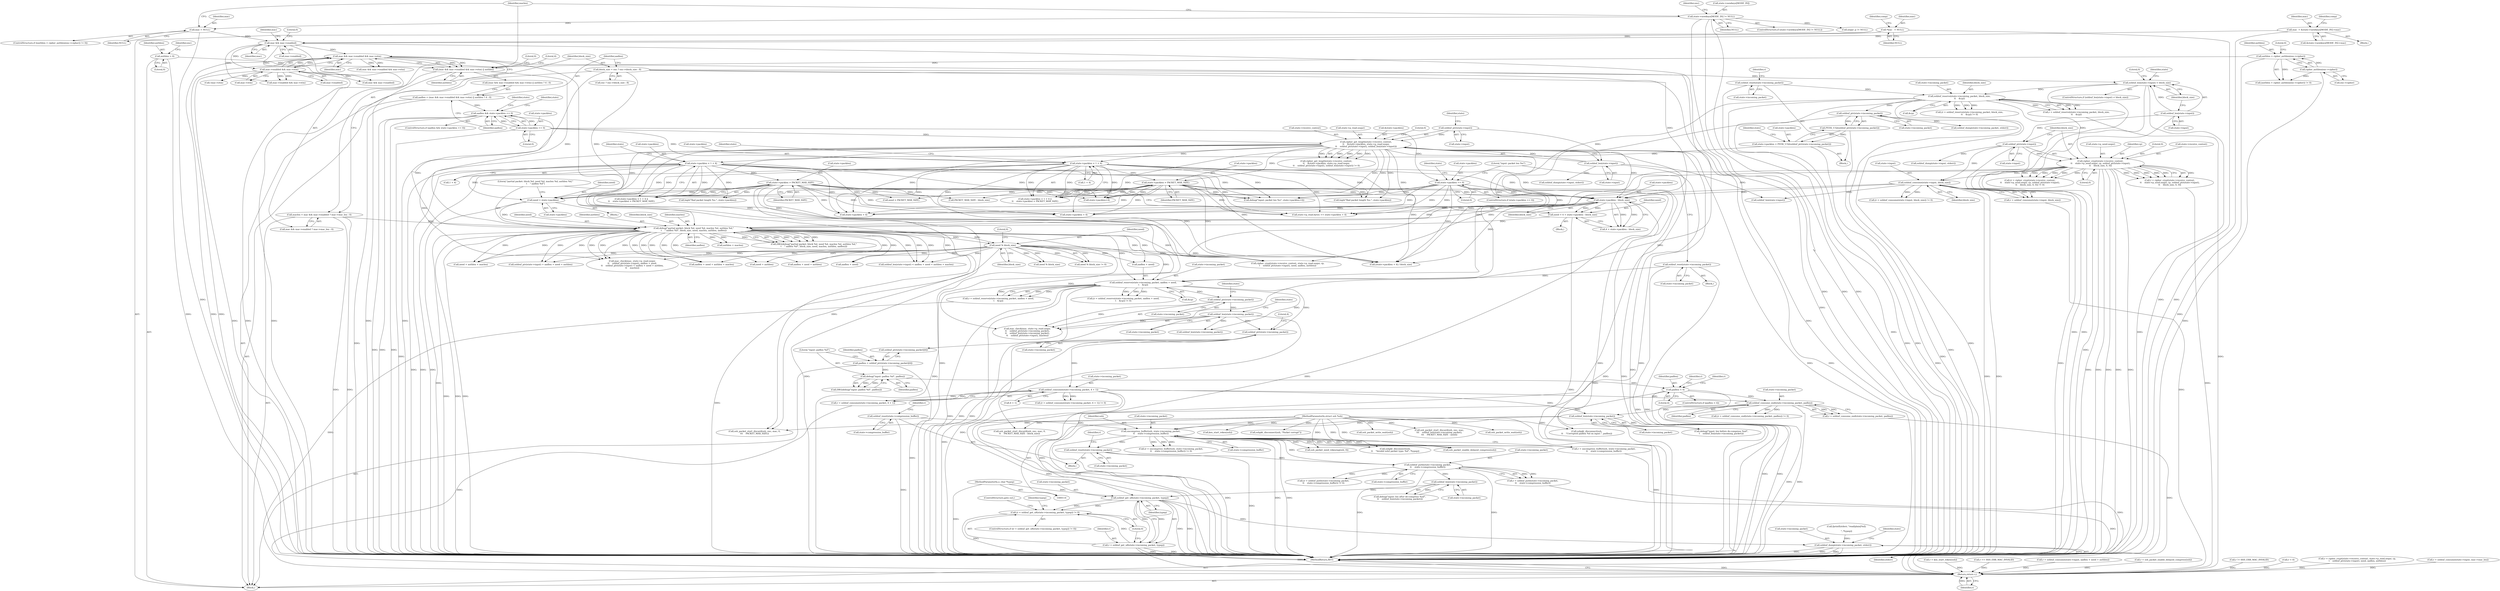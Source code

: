 digraph "0_mindrot_28652bca29046f62c7045e933e6b931de1d16737_0@pointer" {
"1000896" [label="(Call,sshbuf_get_u8(state->incoming_packet, typep))"];
"1000839" [label="(Call,sshbuf_len(state->incoming_packet))"];
"1000829" [label="(Call,sshbuf_consume_end(state->incoming_packet, padlen))"];
"1000818" [label="(Call,sshbuf_consume(state->incoming_packet, 4 + 1))"];
"1000779" [label="(Call,sshbuf_ptr(state->incoming_packet))"];
"1000578" [label="(Call,sshbuf_reserve(state->incoming_packet, aadlen + need,\n\t    &cp))"];
"1000386" [label="(Call,sshbuf_ptr(state->incoming_packet))"];
"1000349" [label="(Call,sshbuf_reserve(state->incoming_packet, block_size,\n\t\t    &cp))"];
"1000341" [label="(Call,sshbuf_reset(state->incoming_packet))"];
"1000333" [label="(Call,sshbuf_len(state->input) < block_size)"];
"1000334" [label="(Call,sshbuf_len(state->input))"];
"1000224" [label="(Call,block_size = enc ? enc->block_size : 8)"];
"1000320" [label="(Call,sshbuf_reset(state->incoming_packet))"];
"1000472" [label="(Call,debug(\"partial packet: block %d, need %d, maclen %d, authlen %d,\"\n\t    \" aadlen %d\", block_size, need, maclen, authlen, aadlen))"];
"1000437" [label="(Call,sshbuf_consume(state->input, block_size))"];
"1000372" [label="(Call,sshbuf_ptr(state->input))"];
"1000362" [label="(Call,cipher_crypt(state->receive_context,\n\t\t    state->p_send.seqnr, cp, sshbuf_ptr(state->input),\n\t\t    block_size, 0, 0))"];
"1000466" [label="(Call,state->packlen - block_size)"];
"1000259" [label="(Call,cipher_get_length(state->receive_context,\n\t\t    &state->packlen, state->p_read.seqnr,\n\t\t    sshbuf_ptr(state->input), sshbuf_len(state->input)))"];
"1000251" [label="(Call,state->packlen == 0)"];
"1000272" [label="(Call,sshbuf_ptr(state->input))"];
"1000276" [label="(Call,sshbuf_len(state->input))"];
"1000285" [label="(Call,state->packlen < 1 + 4)"];
"1000292" [label="(Call,state->packlen > PACKET_MAX_SIZE)"];
"1000392" [label="(Call,state->packlen < 1 + 4)"];
"1000381" [label="(Call,state->packlen = PEEK_U32(sshbuf_ptr(state->incoming_packet)))"];
"1000385" [label="(Call,PEEK_U32(sshbuf_ptr(state->incoming_packet)))"];
"1000399" [label="(Call,state->packlen > PACKET_MAX_SIZE)"];
"1000326" [label="(Call,state->packlen == 0)"];
"1000462" [label="(Call,need = 4 + state->packlen - block_size)"];
"1000455" [label="(Call,need = state->packlen)"];
"1000212" [label="(Call,maclen = mac && mac->enabled ? mac->mac_len : 0)"];
"1000235" [label="(Call,(mac && mac->enabled && mac->etm) || authlen)"];
"1000236" [label="(Call,mac && mac->enabled && mac->etm)"];
"1000215" [label="(Call,mac && mac->enabled)"];
"1000209" [label="(Call,mac = NULL)"];
"1000162" [label="(Call,state->newkeys[MODE_IN] != NULL)"];
"1000143" [label="(Call,*mac   = NULL)"];
"1000180" [label="(Call,mac  = &state->newkeys[MODE_IN]->mac)"];
"1000238" [label="(Call,mac->enabled && mac->etm)"];
"1000202" [label="(Call,authlen = cipher_authlen(enc->cipher))"];
"1000204" [label="(Call,cipher_authlen(enc->cipher))"];
"1000134" [label="(Call,authlen = 0)"];
"1000249" [label="(Call,aadlen && state->packlen == 0)"];
"1000232" [label="(Call,aadlen = (mac && mac->enabled && mac->etm) || authlen ? 4 : 0)"];
"1000481" [label="(Call,need % block_size)"];
"1000654" [label="(Call,sshbuf_len(state->incoming_packet))"];
"1000650" [label="(Call,sshbuf_ptr(state->incoming_packet))"];
"1000789" [label="(Call,padlen < 4)"];
"1000785" [label="(Call,debug(\"input: padlen %d\", padlen))"];
"1000776" [label="(Call,padlen = sshbuf_ptr(state->incoming_packet)[4])"];
"1000888" [label="(Call,sshbuf_len(state->incoming_packet))"];
"1000876" [label="(Call,sshbuf_putb(state->incoming_packet,\n\t\t    state->compression_buffer))"];
"1000868" [label="(Call,sshbuf_reset(state->incoming_packet))"];
"1000858" [label="(Call,uncompress_buffer(ssh, state->incoming_packet,\n\t\t    state->compression_buffer))"];
"1000115" [label="(MethodParameterIn,struct ssh *ssh)"];
"1000850" [label="(Call,sshbuf_reset(state->compression_buffer))"];
"1000116" [label="(MethodParameterIn,u_char *typep)"];
"1000893" [label="(Call,(r = sshbuf_get_u8(state->incoming_packet, typep)) != 0)"];
"1000894" [label="(Call,r = sshbuf_get_u8(state->incoming_packet, typep))"];
"1000998" [label="(Return,return r;)"];
"1000970" [label="(Call,sshbuf_dump(state->incoming_packet, stderr))"];
"1000643" [label="(Call,mac_check(mac, state->p_read.seqnr,\n\t\t    sshbuf_ptr(state->incoming_packet),\n\t\t    sshbuf_len(state->incoming_packet),\n\t\t    sshbuf_ptr(state->input), maclen))"];
"1000990" [label="(Call,r = kex_start_rekex(ssh))"];
"1000797" [label="(Identifier,r)"];
"1000830" [label="(Call,state->incoming_packet)"];
"1000868" [label="(Call,sshbuf_reset(state->incoming_packet))"];
"1000679" [label="(Call,ssh_packet_start_discard(ssh, enc, mac,\n\t\t\t    sshbuf_len(state->incoming_packet),\n\t\t\t    PACKET_MAX_SIZE - need))"];
"1000895" [label="(Identifier,r)"];
"1000585" [label="(Call,&cp)"];
"1000874" [label="(Call,r = sshbuf_putb(state->incoming_packet,\n\t\t    state->compression_buffer))"];
"1000568" [label="(Call,r == SSH_ERR_MAC_INVALID)"];
"1000482" [label="(Identifier,need)"];
"1000435" [label="(Call,r = sshbuf_consume(state->input, block_size))"];
"1000321" [label="(Call,state->incoming_packet)"];
"1000494" [label="(Call,ssh_packet_start_discard(ssh, enc, mac, 0,\n\t\t    PACKET_MAX_SIZE - block_size))"];
"1000200" [label="(ControlStructure,if ((authlen = cipher_authlen(enc->cipher)) != 0))"];
"1000332" [label="(ControlStructure,if (sshbuf_len(state->input) < block_size))"];
"1000660" [label="(Identifier,state)"];
"1000284" [label="(Call,state->packlen < 1 + 4 ||\n\t\t    state->packlen > PACKET_MAX_SIZE)"];
"1000347" [label="(Call,r = sshbuf_reserve(state->incoming_packet, block_size,\n\t\t    &cp))"];
"1000554" [label="(Call,sshbuf_ptr(state->input) + aadlen + need + authlen)"];
"1000971" [label="(Call,state->incoming_packet)"];
"1000256" [label="(Block,)"];
"1000118" [label="(Block,)"];
"1000851" [label="(Call,state->compression_buffer)"];
"1000889" [label="(Call,state->incoming_packet)"];
"1000481" [label="(Call,need % block_size)"];
"1000636" [label="(Call,!mac->etm)"];
"1000249" [label="(Call,aadlen && state->packlen == 0)"];
"1000839" [label="(Call,sshbuf_len(state->incoming_packet))"];
"1000484" [label="(Literal,0)"];
"1000225" [label="(Identifier,block_size)"];
"1000348" [label="(Identifier,r)"];
"1000540" [label="(Call,mac_check(mac, state->p_read.seqnr,\n\t\t    sshbuf_ptr(state->input), aadlen + need,\n\t\t    sshbuf_ptr(state->input) + aadlen + need + authlen,\n\t\t    maclen))"];
"1000833" [label="(Identifier,padlen)"];
"1000210" [label="(Identifier,mac)"];
"1000614" [label="(Call,r = sshbuf_consume(state->input, aadlen + need + authlen))"];
"1000331" [label="(Block,)"];
"1000900" [label="(Identifier,typep)"];
"1000171" [label="(Identifier,enc)"];
"1000499" [label="(Call,PACKET_MAX_SIZE - block_size)"];
"1000463" [label="(Identifier,need)"];
"1000278" [label="(Identifier,state)"];
"1000873" [label="(Call,(r = sshbuf_putb(state->incoming_packet,\n\t\t    state->compression_buffer)) != 0)"];
"1000859" [label="(Identifier,ssh)"];
"1000894" [label="(Call,r = sshbuf_get_u8(state->incoming_packet, typep))"];
"1000927" [label="(Call,sshpkt_disconnect(ssh,\n\t\t    \"Invalid ssh2 packet type: %d\", *typep))"];
"1000246" [label="(Literal,4)"];
"1000849" [label="(Block,)"];
"1000212" [label="(Call,maclen = mac && mac->enabled ? mac->mac_len : 0)"];
"1000289" [label="(Call,1 + 4)"];
"1000787" [label="(Identifier,padlen)"];
"1001000" [label="(MethodReturn,RET)"];
"1000869" [label="(Call,state->incoming_packet)"];
"1000771" [label="(Call,state->packlen + 4)"];
"1000455" [label="(Call,need = state->packlen)"];
"1000886" [label="(Call,debug(\"input: len after de-compress %zd\",\n\t\t    sshbuf_len(state->incoming_packet)))"];
"1000877" [label="(Call,state->incoming_packet)"];
"1000472" [label="(Call,debug(\"partial packet: block %d, need %d, maclen %d, authlen %d,\"\n\t    \" aadlen %d\", block_size, need, maclen, authlen, aadlen))"];
"1000134" [label="(Call,authlen = 0)"];
"1000161" [label="(ControlStructure,if (state->newkeys[MODE_IN] != NULL))"];
"1000777" [label="(Identifier,padlen)"];
"1000259" [label="(Call,cipher_get_length(state->receive_context,\n\t\t    &state->packlen, state->p_read.seqnr,\n\t\t    sshbuf_ptr(state->input), sshbuf_len(state->input)))"];
"1000628" [label="(Call,mac && mac->enabled)"];
"1000888" [label="(Call,sshbuf_len(state->incoming_packet))"];
"1000234" [label="(Call,(mac && mac->enabled && mac->etm) || authlen ? 4 : 0)"];
"1000875" [label="(Identifier,r)"];
"1000478" [label="(Identifier,aadlen)"];
"1000333" [label="(Call,sshbuf_len(state->input) < block_size)"];
"1000902" [label="(ControlStructure,goto out;)"];
"1000371" [label="(Identifier,cp)"];
"1000561" [label="(Call,need + authlen)"];
"1000759" [label="(Call,state->packlen + 4)"];
"1000936" [label="(Call,ssh_packet_write_wait(ssh))"];
"1000381" [label="(Call,state->packlen = PEEK_U32(sshbuf_ptr(state->incoming_packet)))"];
"1000343" [label="(Identifier,state)"];
"1000819" [label="(Call,state->incoming_packet)"];
"1000377" [label="(Literal,0)"];
"1000837" [label="(Call,debug(\"input: len before de-compress %zd\",\n\t    sshbuf_len(state->incoming_packet)))"];
"1000292" [label="(Call,state->packlen > PACKET_MAX_SIZE)"];
"1000445" [label="(Call,debug(\"input: packet len %u\", state->packlen+4))"];
"1000394" [label="(Identifier,state)"];
"1000242" [label="(Call,mac->etm)"];
"1000328" [label="(Identifier,state)"];
"1000957" [label="(Call,r = ssh_packet_enable_delayed_compress(ssh))"];
"1000280" [label="(Literal,0)"];
"1000860" [label="(Call,state->incoming_packet)"];
"1000116" [label="(MethodParameterIn,u_char *typep)"];
"1000403" [label="(Identifier,PACKET_MAX_SIZE)"];
"1000245" [label="(Identifier,authlen)"];
"1000666" [label="(Call,r != SSH_ERR_MAC_INVALID)"];
"1000474" [label="(Identifier,block_size)"];
"1000393" [label="(Call,state->packlen)"];
"1000180" [label="(Call,mac  = &state->newkeys[MODE_IN]->mac)"];
"1000144" [label="(Identifier,mac)"];
"1000446" [label="(Literal,\"input: packet len %u\")"];
"1000508" [label="(Call,aadlen + need + authlen + maclen)"];
"1000303" [label="(Call,logit(\"Bad packet length %u.\", state->packlen))"];
"1000325" [label="(ControlStructure,if (state->packlen == 0))"];
"1000959" [label="(Call,ssh_packet_enable_delayed_compress(ssh))"];
"1000758" [label="(Call,(state->packlen + 4) / block_size)"];
"1000712" [label="(Call,seqnr_p != NULL)"];
"1000205" [label="(Call,enc->cipher)"];
"1000992" [label="(Call,kex_start_rekex(ssh))"];
"1000962" [label="(Call,r = 0)"];
"1000434" [label="(Call,(r = sshbuf_consume(state->input, block_size)) != 0)"];
"1000790" [label="(Identifier,padlen)"];
"1000466" [label="(Call,state->packlen - block_size)"];
"1000470" [label="(Identifier,block_size)"];
"1000203" [label="(Identifier,authlen)"];
"1000335" [label="(Call,state->input)"];
"1000822" [label="(Call,4 + 1)"];
"1000226" [label="(Call,enc ? enc->block_size : 8)"];
"1000551" [label="(Call,aadlen + need)"];
"1000476" [label="(Identifier,maclen)"];
"1000462" [label="(Call,need = 4 + state->packlen - block_size)"];
"1000334" [label="(Call,sshbuf_len(state->input))"];
"1000788" [label="(ControlStructure,if (padlen < 4))"];
"1000650" [label="(Call,sshbuf_ptr(state->incoming_packet))"];
"1000261" [label="(Identifier,state)"];
"1000981" [label="(Call,ssh_packet_need_rekeying(ssh, 0))"];
"1000473" [label="(Literal,\"partial packet: block %d, need %d, maclen %d, authlen %d,\"\n\t    \" aadlen %d\")"];
"1000818" [label="(Call,sshbuf_consume(state->incoming_packet, 4 + 1))"];
"1000202" [label="(Call,authlen = cipher_authlen(enc->cipher))"];
"1000162" [label="(Call,state->newkeys[MODE_IN] != NULL)"];
"1000143" [label="(Call,*mac   = NULL)"];
"1000490" [label="(Call,need % block_size)"];
"1000901" [label="(Literal,0)"];
"1000438" [label="(Call,state->input)"];
"1000216" [label="(Identifier,mac)"];
"1000784" [label="(Call,DBG(debug(\"input: padlen %d\", padlen)))"];
"1000285" [label="(Call,state->packlen < 1 + 4)"];
"1000815" [label="(Call,(r = sshbuf_consume(state->incoming_packet, 4 + 1)) != 0)"];
"1000475" [label="(Identifier,need)"];
"1000829" [label="(Call,sshbuf_consume_end(state->incoming_packet, padlen))"];
"1000576" [label="(Call,r = sshbuf_reserve(state->incoming_packet, aadlen + need,\n\t    &cp))"];
"1000247" [label="(Literal,0)"];
"1000526" [label="(Call,mac && mac->enabled && mac->etm)"];
"1000238" [label="(Call,mac->enabled && mac->etm)"];
"1000998" [label="(Return,return r;)"];
"1000970" [label="(Call,sshbuf_dump(state->incoming_packet, stderr))"];
"1000277" [label="(Call,state->input)"];
"1000250" [label="(Identifier,aadlen)"];
"1000504" [label="(Call,sshbuf_len(state->input))"];
"1000582" [label="(Call,aadlen + need)"];
"1000376" [label="(Identifier,block_size)"];
"1000779" [label="(Call,sshbuf_ptr(state->incoming_packet))"];
"1000786" [label="(Literal,\"input: padlen %d\")"];
"1000191" [label="(Identifier,comp)"];
"1000392" [label="(Call,state->packlen < 1 + 4)"];
"1000140" [label="(Identifier,enc)"];
"1000441" [label="(Identifier,block_size)"];
"1000260" [label="(Call,state->receive_context)"];
"1000273" [label="(Call,state->input)"];
"1000863" [label="(Call,state->compression_buffer)"];
"1000232" [label="(Call,aadlen = (mac && mac->enabled && mac->etm) || authlen ? 4 : 0)"];
"1000880" [label="(Call,state->compression_buffer)"];
"1000251" [label="(Call,state->packlen == 0)"];
"1000575" [label="(Call,(r = sshbuf_reserve(state->incoming_packet, aadlen + need,\n\t    &cp)) != 0)"];
"1000683" [label="(Call,sshbuf_len(state->incoming_packet))"];
"1000148" [label="(Identifier,comp)"];
"1000233" [label="(Identifier,aadlen)"];
"1000965" [label="(Call,fprintf(stderr, \"read/plain[%d]:\r\n\", *typep))"];
"1000363" [label="(Call,state->receive_context)"];
"1000457" [label="(Call,state->packlen)"];
"1000480" [label="(Call,need % block_size != 0)"];
"1000456" [label="(Identifier,need)"];
"1000385" [label="(Call,PEEK_U32(sshbuf_ptr(state->incoming_packet)))"];
"1000213" [label="(Identifier,maclen)"];
"1000856" [label="(Call,r = uncompress_buffer(ssh, state->incoming_packet,\n\t\t    state->compression_buffer))"];
"1000897" [label="(Call,state->incoming_packet)"];
"1000208" [label="(Literal,0)"];
"1000906" [label="(Identifier,typep)"];
"1000776" [label="(Call,padlen = sshbuf_ptr(state->incoming_packet)[4])"];
"1000827" [label="(Call,r = sshbuf_consume_end(state->incoming_packet, padlen))"];
"1000362" [label="(Call,cipher_crypt(state->receive_context,\n\t\t    state->p_send.seqnr, cp, sshbuf_ptr(state->input),\n\t\t    block_size, 0, 0))"];
"1000512" [label="(Call,authlen + maclen)"];
"1000400" [label="(Call,state->packlen)"];
"1000366" [label="(Call,state->p_send.seqnr)"];
"1000330" [label="(Literal,0)"];
"1000215" [label="(Call,mac && mac->enabled)"];
"1000656" [label="(Identifier,state)"];
"1000785" [label="(Call,debug(\"input: padlen %d\", padlen))"];
"1000651" [label="(Call,state->incoming_packet)"];
"1000326" [label="(Call,state->packlen == 0)"];
"1000267" [label="(Call,state->p_read.seqnr)"];
"1000896" [label="(Call,sshbuf_get_u8(state->incoming_packet, typep))"];
"1000454" [label="(Block,)"];
"1000391" [label="(Call,state->packlen < 1 + 4 ||\n\t\t    state->packlen > PACKET_MAX_SIZE)"];
"1000778" [label="(Call,sshbuf_ptr(state->incoming_packet)[4])"];
"1000217" [label="(Call,mac->enabled)"];
"1000789" [label="(Call,padlen < 4)"];
"1000893" [label="(Call,(r = sshbuf_get_u8(state->incoming_packet, typep)) != 0)"];
"1000360" [label="(Call,r = cipher_crypt(state->receive_context,\n\t\t    state->p_send.seqnr, cp, sshbuf_ptr(state->input),\n\t\t    block_size, 0, 0))"];
"1000876" [label="(Call,sshbuf_putb(state->incoming_packet,\n\t\t    state->compression_buffer))"];
"1000341" [label="(Call,sshbuf_reset(state->incoming_packet))"];
"1000350" [label="(Call,state->incoming_packet)"];
"1000204" [label="(Call,cipher_authlen(enc->cipher))"];
"1000135" [label="(Identifier,authlen)"];
"1000201" [label="(Call,(authlen = cipher_authlen(enc->cipher)) != 0)"];
"1000239" [label="(Call,mac->enabled)"];
"1000382" [label="(Call,state->packlen)"];
"1000399" [label="(Call,state->packlen > PACKET_MAX_SIZE)"];
"1000168" [label="(Identifier,NULL)"];
"1000182" [label="(Call,&state->newkeys[MODE_IN]->mac)"];
"1000272" [label="(Call,sshbuf_ptr(state->input))"];
"1000298" [label="(Call,sshbuf_dump(state->input, stderr))"];
"1000258" [label="(Call,cipher_get_length(state->receive_context,\n\t\t    &state->packlen, state->p_read.seqnr,\n\t\t    sshbuf_ptr(state->input), sshbuf_len(state->input)) != 0)"];
"1000857" [label="(Identifier,r)"];
"1000349" [label="(Call,sshbuf_reserve(state->incoming_packet, block_size,\n\t\t    &cp))"];
"1000855" [label="(Call,(r = uncompress_buffer(ssh, state->incoming_packet,\n\t\t    state->compression_buffer)) != 0)"];
"1000346" [label="(Call,(r = sshbuf_reserve(state->incoming_packet, block_size,\n\t\t    &cp)) != 0)"];
"1000999" [label="(Identifier,r)"];
"1000655" [label="(Call,state->incoming_packet)"];
"1000276" [label="(Call,sshbuf_len(state->input))"];
"1000401" [label="(Identifier,state)"];
"1000591" [label="(Call,r = cipher_crypt(state->receive_context, state->p_read.seqnr, cp,\n\t    sshbuf_ptr(state->input), need, aadlen, authlen))"];
"1000850" [label="(Call,sshbuf_reset(state->compression_buffer))"];
"1000373" [label="(Call,state->input)"];
"1000223" [label="(Literal,0)"];
"1000593" [label="(Call,cipher_crypt(state->receive_context, state->p_read.seqnr, cp,\n\t    sshbuf_ptr(state->input), need, aadlen, authlen))"];
"1000237" [label="(Identifier,mac)"];
"1000296" [label="(Identifier,PACKET_MAX_SIZE)"];
"1000235" [label="(Call,(mac && mac->enabled && mac->etm) || authlen)"];
"1000559" [label="(Call,aadlen + need + authlen)"];
"1000169" [label="(Block,)"];
"1000798" [label="(Call,sshpkt_disconnect(ssh,\n\t\t    \"Corrupted padlen %d on input.\", padlen))"];
"1000145" [label="(Identifier,NULL)"];
"1000263" [label="(Call,&state->packlen)"];
"1000437" [label="(Call,sshbuf_consume(state->input, block_size))"];
"1000214" [label="(Call,mac && mac->enabled ? mac->mac_len : 0)"];
"1000293" [label="(Call,state->packlen)"];
"1000327" [label="(Call,state->packlen)"];
"1000654" [label="(Call,sshbuf_len(state->incoming_packet))"];
"1000387" [label="(Call,state->incoming_packet)"];
"1000248" [label="(ControlStructure,if (aadlen && state->packlen == 0))"];
"1000464" [label="(Call,4 + state->packlen - block_size)"];
"1000336" [label="(Identifier,state)"];
"1000286" [label="(Call,state->packlen)"];
"1000471" [label="(Call,DBG(debug(\"partial packet: block %d, need %d, maclen %d, authlen %d,\"\n\t    \" aadlen %d\", block_size, need, maclen, authlen, aadlen)))"];
"1000386" [label="(Call,sshbuf_ptr(state->incoming_packet))"];
"1000252" [label="(Call,state->packlen)"];
"1000765" [label="(Call,state->p_read.bytes += state->packlen + 4)"];
"1000408" [label="(Call,sshbuf_dump(state->input, stderr))"];
"1000579" [label="(Call,state->incoming_packet)"];
"1000224" [label="(Call,block_size = enc ? enc->block_size : 8)"];
"1000354" [label="(Call,&cp)"];
"1000780" [label="(Call,state->incoming_packet)"];
"1000338" [label="(Identifier,block_size)"];
"1000294" [label="(Identifier,state)"];
"1000447" [label="(Call,state->packlen+4)"];
"1000342" [label="(Call,state->incoming_packet)"];
"1000427" [label="(Call,ssh_packet_start_discard(ssh, enc, mac, 0,\n\t\t\t    PACKET_MAX_SIZE))"];
"1000461" [label="(Block,)"];
"1000221" [label="(Identifier,mac)"];
"1000816" [label="(Call,r = sshbuf_consume(state->incoming_packet, 4 + 1))"];
"1000209" [label="(Call,mac = NULL)"];
"1000181" [label="(Identifier,mac)"];
"1000858" [label="(Call,uncompress_buffer(ssh, state->incoming_packet,\n\t\t    state->compression_buffer))"];
"1000673" [label="(Call,need > PACKET_MAX_SIZE)"];
"1000136" [label="(Literal,0)"];
"1000372" [label="(Call,sshbuf_ptr(state->input))"];
"1000503" [label="(Call,sshbuf_len(state->input) < aadlen + need + authlen + maclen)"];
"1000236" [label="(Call,mac && mac->enabled && mac->etm)"];
"1000477" [label="(Identifier,authlen)"];
"1000977" [label="(Identifier,state)"];
"1000115" [label="(MethodParameterIn,struct ssh *ssh)"];
"1000817" [label="(Identifier,r)"];
"1000840" [label="(Call,state->incoming_packet)"];
"1000510" [label="(Call,need + authlen + maclen)"];
"1000396" [label="(Call,1 + 4)"];
"1000312" [label="(Call,sshpkt_disconnect(ssh, \"Packet corrupt\"))"];
"1000467" [label="(Call,state->packlen)"];
"1000340" [label="(Literal,0)"];
"1000416" [label="(Call,sshbuf_dump(state->incoming_packet, stderr))"];
"1000483" [label="(Identifier,block_size)"];
"1000700" [label="(Call,r = sshbuf_consume(state->input, mac->mac_len))"];
"1000826" [label="(Call,(r = sshbuf_consume_end(state->incoming_packet, padlen)) != 0)"];
"1000359" [label="(Call,(r = cipher_crypt(state->receive_context,\n\t\t    state->p_send.seqnr, cp, sshbuf_ptr(state->input),\n\t\t    block_size, 0, 0)) != 0)"];
"1000791" [label="(Literal,4)"];
"1000578" [label="(Call,sshbuf_reserve(state->incoming_packet, aadlen + need,\n\t    &cp))"];
"1000353" [label="(Identifier,block_size)"];
"1000783" [label="(Literal,4)"];
"1000378" [label="(Literal,0)"];
"1000421" [label="(Call,logit(\"Bad packet length %u.\", state->packlen))"];
"1000528" [label="(Call,mac->enabled && mac->etm)"];
"1000806" [label="(Call,ssh_packet_write_wait(ssh))"];
"1000320" [label="(Call,sshbuf_reset(state->incoming_packet))"];
"1000255" [label="(Literal,0)"];
"1000892" [label="(ControlStructure,if ((r = sshbuf_get_u8(state->incoming_packet, typep)) != 0))"];
"1000211" [label="(Identifier,NULL)"];
"1000974" [label="(Identifier,stderr)"];
"1000163" [label="(Call,state->newkeys[MODE_IN])"];
"1000896" -> "1000894"  [label="AST: "];
"1000896" -> "1000900"  [label="CFG: "];
"1000897" -> "1000896"  [label="AST: "];
"1000900" -> "1000896"  [label="AST: "];
"1000894" -> "1000896"  [label="CFG: "];
"1000896" -> "1001000"  [label="DDG: "];
"1000896" -> "1001000"  [label="DDG: "];
"1000896" -> "1000893"  [label="DDG: "];
"1000896" -> "1000893"  [label="DDG: "];
"1000896" -> "1000894"  [label="DDG: "];
"1000896" -> "1000894"  [label="DDG: "];
"1000839" -> "1000896"  [label="DDG: "];
"1000888" -> "1000896"  [label="DDG: "];
"1000116" -> "1000896"  [label="DDG: "];
"1000896" -> "1000970"  [label="DDG: "];
"1000839" -> "1000837"  [label="AST: "];
"1000839" -> "1000840"  [label="CFG: "];
"1000840" -> "1000839"  [label="AST: "];
"1000837" -> "1000839"  [label="CFG: "];
"1000839" -> "1000837"  [label="DDG: "];
"1000829" -> "1000839"  [label="DDG: "];
"1000818" -> "1000839"  [label="DDG: "];
"1000839" -> "1000858"  [label="DDG: "];
"1000829" -> "1000827"  [label="AST: "];
"1000829" -> "1000833"  [label="CFG: "];
"1000830" -> "1000829"  [label="AST: "];
"1000833" -> "1000829"  [label="AST: "];
"1000827" -> "1000829"  [label="CFG: "];
"1000829" -> "1001000"  [label="DDG: "];
"1000829" -> "1001000"  [label="DDG: "];
"1000829" -> "1000826"  [label="DDG: "];
"1000829" -> "1000826"  [label="DDG: "];
"1000829" -> "1000827"  [label="DDG: "];
"1000829" -> "1000827"  [label="DDG: "];
"1000818" -> "1000829"  [label="DDG: "];
"1000789" -> "1000829"  [label="DDG: "];
"1000818" -> "1000816"  [label="AST: "];
"1000818" -> "1000822"  [label="CFG: "];
"1000819" -> "1000818"  [label="AST: "];
"1000822" -> "1000818"  [label="AST: "];
"1000816" -> "1000818"  [label="CFG: "];
"1000818" -> "1001000"  [label="DDG: "];
"1000818" -> "1001000"  [label="DDG: "];
"1000818" -> "1000815"  [label="DDG: "];
"1000818" -> "1000815"  [label="DDG: "];
"1000818" -> "1000816"  [label="DDG: "];
"1000818" -> "1000816"  [label="DDG: "];
"1000779" -> "1000818"  [label="DDG: "];
"1000779" -> "1000778"  [label="AST: "];
"1000779" -> "1000780"  [label="CFG: "];
"1000780" -> "1000779"  [label="AST: "];
"1000783" -> "1000779"  [label="CFG: "];
"1000779" -> "1001000"  [label="DDG: "];
"1000578" -> "1000779"  [label="DDG: "];
"1000654" -> "1000779"  [label="DDG: "];
"1000578" -> "1000576"  [label="AST: "];
"1000578" -> "1000585"  [label="CFG: "];
"1000579" -> "1000578"  [label="AST: "];
"1000582" -> "1000578"  [label="AST: "];
"1000585" -> "1000578"  [label="AST: "];
"1000576" -> "1000578"  [label="CFG: "];
"1000578" -> "1001000"  [label="DDG: "];
"1000578" -> "1001000"  [label="DDG: "];
"1000578" -> "1001000"  [label="DDG: "];
"1000578" -> "1000575"  [label="DDG: "];
"1000578" -> "1000575"  [label="DDG: "];
"1000578" -> "1000575"  [label="DDG: "];
"1000578" -> "1000576"  [label="DDG: "];
"1000578" -> "1000576"  [label="DDG: "];
"1000578" -> "1000576"  [label="DDG: "];
"1000386" -> "1000578"  [label="DDG: "];
"1000320" -> "1000578"  [label="DDG: "];
"1000472" -> "1000578"  [label="DDG: "];
"1000481" -> "1000578"  [label="DDG: "];
"1000349" -> "1000578"  [label="DDG: "];
"1000578" -> "1000650"  [label="DDG: "];
"1000578" -> "1000683"  [label="DDG: "];
"1000386" -> "1000385"  [label="AST: "];
"1000386" -> "1000387"  [label="CFG: "];
"1000387" -> "1000386"  [label="AST: "];
"1000385" -> "1000386"  [label="CFG: "];
"1000386" -> "1001000"  [label="DDG: "];
"1000386" -> "1000385"  [label="DDG: "];
"1000349" -> "1000386"  [label="DDG: "];
"1000386" -> "1000416"  [label="DDG: "];
"1000349" -> "1000347"  [label="AST: "];
"1000349" -> "1000354"  [label="CFG: "];
"1000350" -> "1000349"  [label="AST: "];
"1000353" -> "1000349"  [label="AST: "];
"1000354" -> "1000349"  [label="AST: "];
"1000347" -> "1000349"  [label="CFG: "];
"1000349" -> "1001000"  [label="DDG: "];
"1000349" -> "1001000"  [label="DDG: "];
"1000349" -> "1001000"  [label="DDG: "];
"1000349" -> "1000346"  [label="DDG: "];
"1000349" -> "1000346"  [label="DDG: "];
"1000349" -> "1000346"  [label="DDG: "];
"1000349" -> "1000347"  [label="DDG: "];
"1000349" -> "1000347"  [label="DDG: "];
"1000349" -> "1000347"  [label="DDG: "];
"1000341" -> "1000349"  [label="DDG: "];
"1000333" -> "1000349"  [label="DDG: "];
"1000349" -> "1000362"  [label="DDG: "];
"1000341" -> "1000331"  [label="AST: "];
"1000341" -> "1000342"  [label="CFG: "];
"1000342" -> "1000341"  [label="AST: "];
"1000348" -> "1000341"  [label="CFG: "];
"1000341" -> "1001000"  [label="DDG: "];
"1000333" -> "1000332"  [label="AST: "];
"1000333" -> "1000338"  [label="CFG: "];
"1000334" -> "1000333"  [label="AST: "];
"1000338" -> "1000333"  [label="AST: "];
"1000340" -> "1000333"  [label="CFG: "];
"1000343" -> "1000333"  [label="CFG: "];
"1000333" -> "1001000"  [label="DDG: "];
"1000333" -> "1001000"  [label="DDG: "];
"1000333" -> "1001000"  [label="DDG: "];
"1000334" -> "1000333"  [label="DDG: "];
"1000224" -> "1000333"  [label="DDG: "];
"1000334" -> "1000335"  [label="CFG: "];
"1000335" -> "1000334"  [label="AST: "];
"1000338" -> "1000334"  [label="CFG: "];
"1000334" -> "1001000"  [label="DDG: "];
"1000334" -> "1000372"  [label="DDG: "];
"1000224" -> "1000118"  [label="AST: "];
"1000224" -> "1000226"  [label="CFG: "];
"1000225" -> "1000224"  [label="AST: "];
"1000226" -> "1000224"  [label="AST: "];
"1000233" -> "1000224"  [label="CFG: "];
"1000224" -> "1001000"  [label="DDG: "];
"1000224" -> "1001000"  [label="DDG: "];
"1000224" -> "1000466"  [label="DDG: "];
"1000224" -> "1000472"  [label="DDG: "];
"1000320" -> "1000256"  [label="AST: "];
"1000320" -> "1000321"  [label="CFG: "];
"1000321" -> "1000320"  [label="AST: "];
"1000446" -> "1000320"  [label="CFG: "];
"1000320" -> "1001000"  [label="DDG: "];
"1000320" -> "1001000"  [label="DDG: "];
"1000472" -> "1000471"  [label="AST: "];
"1000472" -> "1000478"  [label="CFG: "];
"1000473" -> "1000472"  [label="AST: "];
"1000474" -> "1000472"  [label="AST: "];
"1000475" -> "1000472"  [label="AST: "];
"1000476" -> "1000472"  [label="AST: "];
"1000477" -> "1000472"  [label="AST: "];
"1000478" -> "1000472"  [label="AST: "];
"1000471" -> "1000472"  [label="CFG: "];
"1000472" -> "1001000"  [label="DDG: "];
"1000472" -> "1001000"  [label="DDG: "];
"1000472" -> "1001000"  [label="DDG: "];
"1000472" -> "1000471"  [label="DDG: "];
"1000472" -> "1000471"  [label="DDG: "];
"1000472" -> "1000471"  [label="DDG: "];
"1000472" -> "1000471"  [label="DDG: "];
"1000472" -> "1000471"  [label="DDG: "];
"1000472" -> "1000471"  [label="DDG: "];
"1000437" -> "1000472"  [label="DDG: "];
"1000466" -> "1000472"  [label="DDG: "];
"1000462" -> "1000472"  [label="DDG: "];
"1000455" -> "1000472"  [label="DDG: "];
"1000212" -> "1000472"  [label="DDG: "];
"1000235" -> "1000472"  [label="DDG: "];
"1000249" -> "1000472"  [label="DDG: "];
"1000472" -> "1000481"  [label="DDG: "];
"1000472" -> "1000481"  [label="DDG: "];
"1000472" -> "1000503"  [label="DDG: "];
"1000472" -> "1000503"  [label="DDG: "];
"1000472" -> "1000503"  [label="DDG: "];
"1000472" -> "1000508"  [label="DDG: "];
"1000472" -> "1000508"  [label="DDG: "];
"1000472" -> "1000508"  [label="DDG: "];
"1000472" -> "1000510"  [label="DDG: "];
"1000472" -> "1000510"  [label="DDG: "];
"1000472" -> "1000512"  [label="DDG: "];
"1000472" -> "1000512"  [label="DDG: "];
"1000472" -> "1000540"  [label="DDG: "];
"1000472" -> "1000540"  [label="DDG: "];
"1000472" -> "1000540"  [label="DDG: "];
"1000472" -> "1000551"  [label="DDG: "];
"1000472" -> "1000554"  [label="DDG: "];
"1000472" -> "1000554"  [label="DDG: "];
"1000472" -> "1000559"  [label="DDG: "];
"1000472" -> "1000559"  [label="DDG: "];
"1000472" -> "1000561"  [label="DDG: "];
"1000472" -> "1000582"  [label="DDG: "];
"1000472" -> "1000593"  [label="DDG: "];
"1000472" -> "1000593"  [label="DDG: "];
"1000472" -> "1000643"  [label="DDG: "];
"1000437" -> "1000435"  [label="AST: "];
"1000437" -> "1000441"  [label="CFG: "];
"1000438" -> "1000437"  [label="AST: "];
"1000441" -> "1000437"  [label="AST: "];
"1000435" -> "1000437"  [label="CFG: "];
"1000437" -> "1001000"  [label="DDG: "];
"1000437" -> "1001000"  [label="DDG: "];
"1000437" -> "1000434"  [label="DDG: "];
"1000437" -> "1000434"  [label="DDG: "];
"1000437" -> "1000435"  [label="DDG: "];
"1000437" -> "1000435"  [label="DDG: "];
"1000372" -> "1000437"  [label="DDG: "];
"1000362" -> "1000437"  [label="DDG: "];
"1000437" -> "1000466"  [label="DDG: "];
"1000437" -> "1000504"  [label="DDG: "];
"1000372" -> "1000362"  [label="AST: "];
"1000372" -> "1000373"  [label="CFG: "];
"1000373" -> "1000372"  [label="AST: "];
"1000376" -> "1000372"  [label="CFG: "];
"1000372" -> "1001000"  [label="DDG: "];
"1000372" -> "1000362"  [label="DDG: "];
"1000372" -> "1000408"  [label="DDG: "];
"1000362" -> "1000360"  [label="AST: "];
"1000362" -> "1000378"  [label="CFG: "];
"1000363" -> "1000362"  [label="AST: "];
"1000366" -> "1000362"  [label="AST: "];
"1000371" -> "1000362"  [label="AST: "];
"1000376" -> "1000362"  [label="AST: "];
"1000377" -> "1000362"  [label="AST: "];
"1000378" -> "1000362"  [label="AST: "];
"1000360" -> "1000362"  [label="CFG: "];
"1000362" -> "1001000"  [label="DDG: "];
"1000362" -> "1001000"  [label="DDG: "];
"1000362" -> "1001000"  [label="DDG: "];
"1000362" -> "1001000"  [label="DDG: "];
"1000362" -> "1001000"  [label="DDG: "];
"1000362" -> "1000359"  [label="DDG: "];
"1000362" -> "1000359"  [label="DDG: "];
"1000362" -> "1000359"  [label="DDG: "];
"1000362" -> "1000359"  [label="DDG: "];
"1000362" -> "1000359"  [label="DDG: "];
"1000362" -> "1000359"  [label="DDG: "];
"1000362" -> "1000360"  [label="DDG: "];
"1000362" -> "1000360"  [label="DDG: "];
"1000362" -> "1000360"  [label="DDG: "];
"1000362" -> "1000360"  [label="DDG: "];
"1000362" -> "1000360"  [label="DDG: "];
"1000362" -> "1000360"  [label="DDG: "];
"1000362" -> "1000593"  [label="DDG: "];
"1000362" -> "1000593"  [label="DDG: "];
"1000466" -> "1000464"  [label="AST: "];
"1000466" -> "1000470"  [label="CFG: "];
"1000467" -> "1000466"  [label="AST: "];
"1000470" -> "1000466"  [label="AST: "];
"1000464" -> "1000466"  [label="CFG: "];
"1000466" -> "1001000"  [label="DDG: "];
"1000466" -> "1000462"  [label="DDG: "];
"1000466" -> "1000462"  [label="DDG: "];
"1000466" -> "1000464"  [label="DDG: "];
"1000466" -> "1000464"  [label="DDG: "];
"1000259" -> "1000466"  [label="DDG: "];
"1000285" -> "1000466"  [label="DDG: "];
"1000292" -> "1000466"  [label="DDG: "];
"1000392" -> "1000466"  [label="DDG: "];
"1000399" -> "1000466"  [label="DDG: "];
"1000326" -> "1000466"  [label="DDG: "];
"1000466" -> "1000758"  [label="DDG: "];
"1000466" -> "1000759"  [label="DDG: "];
"1000466" -> "1000765"  [label="DDG: "];
"1000466" -> "1000771"  [label="DDG: "];
"1000259" -> "1000258"  [label="AST: "];
"1000259" -> "1000276"  [label="CFG: "];
"1000260" -> "1000259"  [label="AST: "];
"1000263" -> "1000259"  [label="AST: "];
"1000267" -> "1000259"  [label="AST: "];
"1000272" -> "1000259"  [label="AST: "];
"1000276" -> "1000259"  [label="AST: "];
"1000280" -> "1000259"  [label="CFG: "];
"1000259" -> "1001000"  [label="DDG: "];
"1000259" -> "1001000"  [label="DDG: "];
"1000259" -> "1001000"  [label="DDG: "];
"1000259" -> "1001000"  [label="DDG: "];
"1000259" -> "1001000"  [label="DDG: "];
"1000259" -> "1000258"  [label="DDG: "];
"1000259" -> "1000258"  [label="DDG: "];
"1000259" -> "1000258"  [label="DDG: "];
"1000259" -> "1000258"  [label="DDG: "];
"1000259" -> "1000258"  [label="DDG: "];
"1000251" -> "1000259"  [label="DDG: "];
"1000272" -> "1000259"  [label="DDG: "];
"1000276" -> "1000259"  [label="DDG: "];
"1000259" -> "1000285"  [label="DDG: "];
"1000259" -> "1000292"  [label="DDG: "];
"1000259" -> "1000303"  [label="DDG: "];
"1000259" -> "1000445"  [label="DDG: "];
"1000259" -> "1000447"  [label="DDG: "];
"1000259" -> "1000455"  [label="DDG: "];
"1000259" -> "1000540"  [label="DDG: "];
"1000259" -> "1000593"  [label="DDG: "];
"1000259" -> "1000593"  [label="DDG: "];
"1000259" -> "1000758"  [label="DDG: "];
"1000259" -> "1000759"  [label="DDG: "];
"1000259" -> "1000765"  [label="DDG: "];
"1000259" -> "1000771"  [label="DDG: "];
"1000251" -> "1000249"  [label="AST: "];
"1000251" -> "1000255"  [label="CFG: "];
"1000252" -> "1000251"  [label="AST: "];
"1000255" -> "1000251"  [label="AST: "];
"1000249" -> "1000251"  [label="CFG: "];
"1000251" -> "1001000"  [label="DDG: "];
"1000251" -> "1000249"  [label="DDG: "];
"1000251" -> "1000249"  [label="DDG: "];
"1000251" -> "1000285"  [label="DDG: "];
"1000251" -> "1000326"  [label="DDG: "];
"1000272" -> "1000273"  [label="CFG: "];
"1000273" -> "1000272"  [label="AST: "];
"1000278" -> "1000272"  [label="CFG: "];
"1000272" -> "1000276"  [label="DDG: "];
"1000276" -> "1000277"  [label="CFG: "];
"1000277" -> "1000276"  [label="AST: "];
"1000276" -> "1001000"  [label="DDG: "];
"1000276" -> "1000298"  [label="DDG: "];
"1000276" -> "1000504"  [label="DDG: "];
"1000285" -> "1000284"  [label="AST: "];
"1000285" -> "1000289"  [label="CFG: "];
"1000286" -> "1000285"  [label="AST: "];
"1000289" -> "1000285"  [label="AST: "];
"1000294" -> "1000285"  [label="CFG: "];
"1000284" -> "1000285"  [label="CFG: "];
"1000285" -> "1001000"  [label="DDG: "];
"1000285" -> "1000284"  [label="DDG: "];
"1000285" -> "1000284"  [label="DDG: "];
"1000285" -> "1000292"  [label="DDG: "];
"1000285" -> "1000303"  [label="DDG: "];
"1000285" -> "1000445"  [label="DDG: "];
"1000285" -> "1000447"  [label="DDG: "];
"1000285" -> "1000455"  [label="DDG: "];
"1000285" -> "1000758"  [label="DDG: "];
"1000285" -> "1000759"  [label="DDG: "];
"1000285" -> "1000765"  [label="DDG: "];
"1000285" -> "1000771"  [label="DDG: "];
"1000292" -> "1000284"  [label="AST: "];
"1000292" -> "1000296"  [label="CFG: "];
"1000293" -> "1000292"  [label="AST: "];
"1000296" -> "1000292"  [label="AST: "];
"1000284" -> "1000292"  [label="CFG: "];
"1000292" -> "1001000"  [label="DDG: "];
"1000292" -> "1000284"  [label="DDG: "];
"1000292" -> "1000284"  [label="DDG: "];
"1000292" -> "1000303"  [label="DDG: "];
"1000292" -> "1000445"  [label="DDG: "];
"1000292" -> "1000447"  [label="DDG: "];
"1000292" -> "1000455"  [label="DDG: "];
"1000292" -> "1000499"  [label="DDG: "];
"1000292" -> "1000673"  [label="DDG: "];
"1000292" -> "1000758"  [label="DDG: "];
"1000292" -> "1000759"  [label="DDG: "];
"1000292" -> "1000765"  [label="DDG: "];
"1000292" -> "1000771"  [label="DDG: "];
"1000392" -> "1000391"  [label="AST: "];
"1000392" -> "1000396"  [label="CFG: "];
"1000393" -> "1000392"  [label="AST: "];
"1000396" -> "1000392"  [label="AST: "];
"1000401" -> "1000392"  [label="CFG: "];
"1000391" -> "1000392"  [label="CFG: "];
"1000392" -> "1001000"  [label="DDG: "];
"1000392" -> "1001000"  [label="DDG: "];
"1000392" -> "1000391"  [label="DDG: "];
"1000392" -> "1000391"  [label="DDG: "];
"1000381" -> "1000392"  [label="DDG: "];
"1000392" -> "1000399"  [label="DDG: "];
"1000392" -> "1000421"  [label="DDG: "];
"1000392" -> "1000445"  [label="DDG: "];
"1000392" -> "1000447"  [label="DDG: "];
"1000392" -> "1000455"  [label="DDG: "];
"1000392" -> "1000758"  [label="DDG: "];
"1000392" -> "1000759"  [label="DDG: "];
"1000392" -> "1000765"  [label="DDG: "];
"1000392" -> "1000771"  [label="DDG: "];
"1000381" -> "1000331"  [label="AST: "];
"1000381" -> "1000385"  [label="CFG: "];
"1000382" -> "1000381"  [label="AST: "];
"1000385" -> "1000381"  [label="AST: "];
"1000394" -> "1000381"  [label="CFG: "];
"1000381" -> "1001000"  [label="DDG: "];
"1000385" -> "1000381"  [label="DDG: "];
"1000385" -> "1001000"  [label="DDG: "];
"1000399" -> "1000391"  [label="AST: "];
"1000399" -> "1000403"  [label="CFG: "];
"1000400" -> "1000399"  [label="AST: "];
"1000403" -> "1000399"  [label="AST: "];
"1000391" -> "1000399"  [label="CFG: "];
"1000399" -> "1001000"  [label="DDG: "];
"1000399" -> "1001000"  [label="DDG: "];
"1000399" -> "1000391"  [label="DDG: "];
"1000399" -> "1000391"  [label="DDG: "];
"1000399" -> "1000421"  [label="DDG: "];
"1000399" -> "1000427"  [label="DDG: "];
"1000399" -> "1000445"  [label="DDG: "];
"1000399" -> "1000447"  [label="DDG: "];
"1000399" -> "1000455"  [label="DDG: "];
"1000399" -> "1000499"  [label="DDG: "];
"1000399" -> "1000673"  [label="DDG: "];
"1000399" -> "1000758"  [label="DDG: "];
"1000399" -> "1000759"  [label="DDG: "];
"1000399" -> "1000765"  [label="DDG: "];
"1000399" -> "1000771"  [label="DDG: "];
"1000326" -> "1000325"  [label="AST: "];
"1000326" -> "1000330"  [label="CFG: "];
"1000327" -> "1000326"  [label="AST: "];
"1000330" -> "1000326"  [label="AST: "];
"1000336" -> "1000326"  [label="CFG: "];
"1000446" -> "1000326"  [label="CFG: "];
"1000326" -> "1001000"  [label="DDG: "];
"1000326" -> "1001000"  [label="DDG: "];
"1000326" -> "1000445"  [label="DDG: "];
"1000326" -> "1000447"  [label="DDG: "];
"1000326" -> "1000455"  [label="DDG: "];
"1000326" -> "1000758"  [label="DDG: "];
"1000326" -> "1000759"  [label="DDG: "];
"1000326" -> "1000765"  [label="DDG: "];
"1000326" -> "1000771"  [label="DDG: "];
"1000462" -> "1000461"  [label="AST: "];
"1000462" -> "1000464"  [label="CFG: "];
"1000463" -> "1000462"  [label="AST: "];
"1000464" -> "1000462"  [label="AST: "];
"1000473" -> "1000462"  [label="CFG: "];
"1000462" -> "1001000"  [label="DDG: "];
"1000455" -> "1000454"  [label="AST: "];
"1000455" -> "1000457"  [label="CFG: "];
"1000456" -> "1000455"  [label="AST: "];
"1000457" -> "1000455"  [label="AST: "];
"1000473" -> "1000455"  [label="CFG: "];
"1000455" -> "1001000"  [label="DDG: "];
"1000212" -> "1000118"  [label="AST: "];
"1000212" -> "1000214"  [label="CFG: "];
"1000213" -> "1000212"  [label="AST: "];
"1000214" -> "1000212"  [label="AST: "];
"1000225" -> "1000212"  [label="CFG: "];
"1000212" -> "1001000"  [label="DDG: "];
"1000212" -> "1001000"  [label="DDG: "];
"1000235" -> "1000234"  [label="AST: "];
"1000235" -> "1000236"  [label="CFG: "];
"1000235" -> "1000245"  [label="CFG: "];
"1000236" -> "1000235"  [label="AST: "];
"1000245" -> "1000235"  [label="AST: "];
"1000246" -> "1000235"  [label="CFG: "];
"1000247" -> "1000235"  [label="CFG: "];
"1000235" -> "1001000"  [label="DDG: "];
"1000235" -> "1001000"  [label="DDG: "];
"1000236" -> "1000235"  [label="DDG: "];
"1000236" -> "1000235"  [label="DDG: "];
"1000202" -> "1000235"  [label="DDG: "];
"1000134" -> "1000235"  [label="DDG: "];
"1000236" -> "1000237"  [label="CFG: "];
"1000236" -> "1000238"  [label="CFG: "];
"1000237" -> "1000236"  [label="AST: "];
"1000238" -> "1000236"  [label="AST: "];
"1000245" -> "1000236"  [label="CFG: "];
"1000236" -> "1001000"  [label="DDG: "];
"1000236" -> "1001000"  [label="DDG: "];
"1000215" -> "1000236"  [label="DDG: "];
"1000238" -> "1000236"  [label="DDG: "];
"1000238" -> "1000236"  [label="DDG: "];
"1000236" -> "1000427"  [label="DDG: "];
"1000236" -> "1000494"  [label="DDG: "];
"1000236" -> "1000526"  [label="DDG: "];
"1000236" -> "1000526"  [label="DDG: "];
"1000215" -> "1000214"  [label="AST: "];
"1000215" -> "1000216"  [label="CFG: "];
"1000215" -> "1000217"  [label="CFG: "];
"1000216" -> "1000215"  [label="AST: "];
"1000217" -> "1000215"  [label="AST: "];
"1000221" -> "1000215"  [label="CFG: "];
"1000223" -> "1000215"  [label="CFG: "];
"1000215" -> "1001000"  [label="DDG: "];
"1000209" -> "1000215"  [label="DDG: "];
"1000143" -> "1000215"  [label="DDG: "];
"1000180" -> "1000215"  [label="DDG: "];
"1000215" -> "1000238"  [label="DDG: "];
"1000215" -> "1000528"  [label="DDG: "];
"1000215" -> "1000628"  [label="DDG: "];
"1000209" -> "1000200"  [label="AST: "];
"1000209" -> "1000211"  [label="CFG: "];
"1000210" -> "1000209"  [label="AST: "];
"1000211" -> "1000209"  [label="AST: "];
"1000213" -> "1000209"  [label="CFG: "];
"1000209" -> "1001000"  [label="DDG: "];
"1000162" -> "1000209"  [label="DDG: "];
"1000162" -> "1000161"  [label="AST: "];
"1000162" -> "1000168"  [label="CFG: "];
"1000163" -> "1000162"  [label="AST: "];
"1000168" -> "1000162"  [label="AST: "];
"1000171" -> "1000162"  [label="CFG: "];
"1000213" -> "1000162"  [label="CFG: "];
"1000162" -> "1001000"  [label="DDG: "];
"1000162" -> "1001000"  [label="DDG: "];
"1000162" -> "1001000"  [label="DDG: "];
"1000162" -> "1000712"  [label="DDG: "];
"1000143" -> "1000118"  [label="AST: "];
"1000143" -> "1000145"  [label="CFG: "];
"1000144" -> "1000143"  [label="AST: "];
"1000145" -> "1000143"  [label="AST: "];
"1000148" -> "1000143"  [label="CFG: "];
"1000143" -> "1001000"  [label="DDG: "];
"1000180" -> "1000169"  [label="AST: "];
"1000180" -> "1000182"  [label="CFG: "];
"1000181" -> "1000180"  [label="AST: "];
"1000182" -> "1000180"  [label="AST: "];
"1000191" -> "1000180"  [label="CFG: "];
"1000180" -> "1001000"  [label="DDG: "];
"1000238" -> "1000239"  [label="CFG: "];
"1000238" -> "1000242"  [label="CFG: "];
"1000239" -> "1000238"  [label="AST: "];
"1000242" -> "1000238"  [label="AST: "];
"1000238" -> "1001000"  [label="DDG: "];
"1000238" -> "1001000"  [label="DDG: "];
"1000238" -> "1000528"  [label="DDG: "];
"1000238" -> "1000528"  [label="DDG: "];
"1000238" -> "1000628"  [label="DDG: "];
"1000238" -> "1000636"  [label="DDG: "];
"1000202" -> "1000201"  [label="AST: "];
"1000202" -> "1000204"  [label="CFG: "];
"1000203" -> "1000202"  [label="AST: "];
"1000204" -> "1000202"  [label="AST: "];
"1000208" -> "1000202"  [label="CFG: "];
"1000202" -> "1001000"  [label="DDG: "];
"1000202" -> "1000201"  [label="DDG: "];
"1000204" -> "1000202"  [label="DDG: "];
"1000204" -> "1000205"  [label="CFG: "];
"1000205" -> "1000204"  [label="AST: "];
"1000204" -> "1001000"  [label="DDG: "];
"1000204" -> "1000201"  [label="DDG: "];
"1000134" -> "1000118"  [label="AST: "];
"1000134" -> "1000136"  [label="CFG: "];
"1000135" -> "1000134"  [label="AST: "];
"1000136" -> "1000134"  [label="AST: "];
"1000140" -> "1000134"  [label="CFG: "];
"1000134" -> "1001000"  [label="DDG: "];
"1000249" -> "1000248"  [label="AST: "];
"1000249" -> "1000250"  [label="CFG: "];
"1000250" -> "1000249"  [label="AST: "];
"1000261" -> "1000249"  [label="CFG: "];
"1000328" -> "1000249"  [label="CFG: "];
"1000249" -> "1001000"  [label="DDG: "];
"1000249" -> "1001000"  [label="DDG: "];
"1000249" -> "1001000"  [label="DDG: "];
"1000232" -> "1000249"  [label="DDG: "];
"1000232" -> "1000118"  [label="AST: "];
"1000232" -> "1000234"  [label="CFG: "];
"1000233" -> "1000232"  [label="AST: "];
"1000234" -> "1000232"  [label="AST: "];
"1000250" -> "1000232"  [label="CFG: "];
"1000232" -> "1001000"  [label="DDG: "];
"1000481" -> "1000480"  [label="AST: "];
"1000481" -> "1000483"  [label="CFG: "];
"1000482" -> "1000481"  [label="AST: "];
"1000483" -> "1000481"  [label="AST: "];
"1000484" -> "1000481"  [label="CFG: "];
"1000481" -> "1001000"  [label="DDG: "];
"1000481" -> "1000480"  [label="DDG: "];
"1000481" -> "1000480"  [label="DDG: "];
"1000481" -> "1000490"  [label="DDG: "];
"1000481" -> "1000490"  [label="DDG: "];
"1000481" -> "1000503"  [label="DDG: "];
"1000481" -> "1000508"  [label="DDG: "];
"1000481" -> "1000510"  [label="DDG: "];
"1000481" -> "1000540"  [label="DDG: "];
"1000481" -> "1000551"  [label="DDG: "];
"1000481" -> "1000554"  [label="DDG: "];
"1000481" -> "1000559"  [label="DDG: "];
"1000481" -> "1000561"  [label="DDG: "];
"1000481" -> "1000582"  [label="DDG: "];
"1000481" -> "1000593"  [label="DDG: "];
"1000481" -> "1000758"  [label="DDG: "];
"1000654" -> "1000643"  [label="AST: "];
"1000654" -> "1000655"  [label="CFG: "];
"1000655" -> "1000654"  [label="AST: "];
"1000660" -> "1000654"  [label="CFG: "];
"1000654" -> "1001000"  [label="DDG: "];
"1000654" -> "1000643"  [label="DDG: "];
"1000650" -> "1000654"  [label="DDG: "];
"1000654" -> "1000683"  [label="DDG: "];
"1000650" -> "1000643"  [label="AST: "];
"1000650" -> "1000651"  [label="CFG: "];
"1000651" -> "1000650"  [label="AST: "];
"1000656" -> "1000650"  [label="CFG: "];
"1000650" -> "1000643"  [label="DDG: "];
"1000789" -> "1000788"  [label="AST: "];
"1000789" -> "1000791"  [label="CFG: "];
"1000790" -> "1000789"  [label="AST: "];
"1000791" -> "1000789"  [label="AST: "];
"1000797" -> "1000789"  [label="CFG: "];
"1000817" -> "1000789"  [label="CFG: "];
"1000789" -> "1001000"  [label="DDG: "];
"1000789" -> "1001000"  [label="DDG: "];
"1000785" -> "1000789"  [label="DDG: "];
"1000789" -> "1000798"  [label="DDG: "];
"1000785" -> "1000784"  [label="AST: "];
"1000785" -> "1000787"  [label="CFG: "];
"1000786" -> "1000785"  [label="AST: "];
"1000787" -> "1000785"  [label="AST: "];
"1000784" -> "1000785"  [label="CFG: "];
"1000785" -> "1000784"  [label="DDG: "];
"1000785" -> "1000784"  [label="DDG: "];
"1000776" -> "1000785"  [label="DDG: "];
"1000776" -> "1000118"  [label="AST: "];
"1000776" -> "1000778"  [label="CFG: "];
"1000777" -> "1000776"  [label="AST: "];
"1000778" -> "1000776"  [label="AST: "];
"1000786" -> "1000776"  [label="CFG: "];
"1000776" -> "1001000"  [label="DDG: "];
"1000888" -> "1000886"  [label="AST: "];
"1000888" -> "1000889"  [label="CFG: "];
"1000889" -> "1000888"  [label="AST: "];
"1000886" -> "1000888"  [label="CFG: "];
"1000888" -> "1000886"  [label="DDG: "];
"1000876" -> "1000888"  [label="DDG: "];
"1000876" -> "1000874"  [label="AST: "];
"1000876" -> "1000880"  [label="CFG: "];
"1000877" -> "1000876"  [label="AST: "];
"1000880" -> "1000876"  [label="AST: "];
"1000874" -> "1000876"  [label="CFG: "];
"1000876" -> "1001000"  [label="DDG: "];
"1000876" -> "1001000"  [label="DDG: "];
"1000876" -> "1000873"  [label="DDG: "];
"1000876" -> "1000873"  [label="DDG: "];
"1000876" -> "1000874"  [label="DDG: "];
"1000876" -> "1000874"  [label="DDG: "];
"1000868" -> "1000876"  [label="DDG: "];
"1000858" -> "1000876"  [label="DDG: "];
"1000868" -> "1000849"  [label="AST: "];
"1000868" -> "1000869"  [label="CFG: "];
"1000869" -> "1000868"  [label="AST: "];
"1000875" -> "1000868"  [label="CFG: "];
"1000868" -> "1001000"  [label="DDG: "];
"1000858" -> "1000868"  [label="DDG: "];
"1000858" -> "1000856"  [label="AST: "];
"1000858" -> "1000863"  [label="CFG: "];
"1000859" -> "1000858"  [label="AST: "];
"1000860" -> "1000858"  [label="AST: "];
"1000863" -> "1000858"  [label="AST: "];
"1000856" -> "1000858"  [label="CFG: "];
"1000858" -> "1001000"  [label="DDG: "];
"1000858" -> "1001000"  [label="DDG: "];
"1000858" -> "1001000"  [label="DDG: "];
"1000858" -> "1000855"  [label="DDG: "];
"1000858" -> "1000855"  [label="DDG: "];
"1000858" -> "1000855"  [label="DDG: "];
"1000858" -> "1000856"  [label="DDG: "];
"1000858" -> "1000856"  [label="DDG: "];
"1000858" -> "1000856"  [label="DDG: "];
"1000115" -> "1000858"  [label="DDG: "];
"1000850" -> "1000858"  [label="DDG: "];
"1000858" -> "1000927"  [label="DDG: "];
"1000858" -> "1000959"  [label="DDG: "];
"1000858" -> "1000981"  [label="DDG: "];
"1000115" -> "1000114"  [label="AST: "];
"1000115" -> "1001000"  [label="DDG: "];
"1000115" -> "1000312"  [label="DDG: "];
"1000115" -> "1000427"  [label="DDG: "];
"1000115" -> "1000494"  [label="DDG: "];
"1000115" -> "1000679"  [label="DDG: "];
"1000115" -> "1000798"  [label="DDG: "];
"1000115" -> "1000806"  [label="DDG: "];
"1000115" -> "1000927"  [label="DDG: "];
"1000115" -> "1000936"  [label="DDG: "];
"1000115" -> "1000959"  [label="DDG: "];
"1000115" -> "1000981"  [label="DDG: "];
"1000115" -> "1000992"  [label="DDG: "];
"1000850" -> "1000849"  [label="AST: "];
"1000850" -> "1000851"  [label="CFG: "];
"1000851" -> "1000850"  [label="AST: "];
"1000857" -> "1000850"  [label="CFG: "];
"1000850" -> "1001000"  [label="DDG: "];
"1000116" -> "1000114"  [label="AST: "];
"1000116" -> "1001000"  [label="DDG: "];
"1000893" -> "1000892"  [label="AST: "];
"1000893" -> "1000901"  [label="CFG: "];
"1000894" -> "1000893"  [label="AST: "];
"1000901" -> "1000893"  [label="AST: "];
"1000902" -> "1000893"  [label="CFG: "];
"1000906" -> "1000893"  [label="CFG: "];
"1000893" -> "1001000"  [label="DDG: "];
"1000894" -> "1000893"  [label="DDG: "];
"1000895" -> "1000894"  [label="AST: "];
"1000901" -> "1000894"  [label="CFG: "];
"1000894" -> "1001000"  [label="DDG: "];
"1000894" -> "1001000"  [label="DDG: "];
"1000894" -> "1000998"  [label="DDG: "];
"1000998" -> "1000118"  [label="AST: "];
"1000998" -> "1000999"  [label="CFG: "];
"1000999" -> "1000998"  [label="AST: "];
"1001000" -> "1000998"  [label="CFG: "];
"1000998" -> "1001000"  [label="DDG: "];
"1000999" -> "1000998"  [label="DDG: "];
"1000856" -> "1000998"  [label="DDG: "];
"1000568" -> "1000998"  [label="DDG: "];
"1000816" -> "1000998"  [label="DDG: "];
"1000990" -> "1000998"  [label="DDG: "];
"1000700" -> "1000998"  [label="DDG: "];
"1000957" -> "1000998"  [label="DDG: "];
"1000614" -> "1000998"  [label="DDG: "];
"1000827" -> "1000998"  [label="DDG: "];
"1000962" -> "1000998"  [label="DDG: "];
"1000874" -> "1000998"  [label="DDG: "];
"1000666" -> "1000998"  [label="DDG: "];
"1000435" -> "1000998"  [label="DDG: "];
"1000360" -> "1000998"  [label="DDG: "];
"1000576" -> "1000998"  [label="DDG: "];
"1000347" -> "1000998"  [label="DDG: "];
"1000591" -> "1000998"  [label="DDG: "];
"1000970" -> "1000118"  [label="AST: "];
"1000970" -> "1000974"  [label="CFG: "];
"1000971" -> "1000970"  [label="AST: "];
"1000974" -> "1000970"  [label="AST: "];
"1000977" -> "1000970"  [label="CFG: "];
"1000970" -> "1001000"  [label="DDG: "];
"1000970" -> "1001000"  [label="DDG: "];
"1000970" -> "1001000"  [label="DDG: "];
"1000965" -> "1000970"  [label="DDG: "];
}
